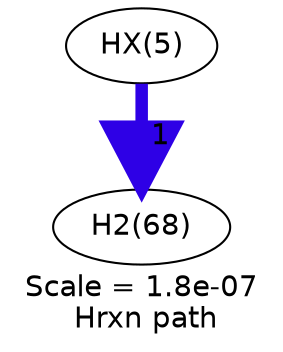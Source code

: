 digraph reaction_paths {
center=1;
s33 -> s9[fontname="Helvetica", style="setlinewidth(6)", arrowsize=3, color="0.7, 1.5, 0.9"
, label=" 1"];
s9 [ fontname="Helvetica", label="H2(68)"];
s33 [ fontname="Helvetica", label="HX(5)"];
 label = "Scale = 1.8e-07\l Hrxn path";
 fontname = "Helvetica";
}
